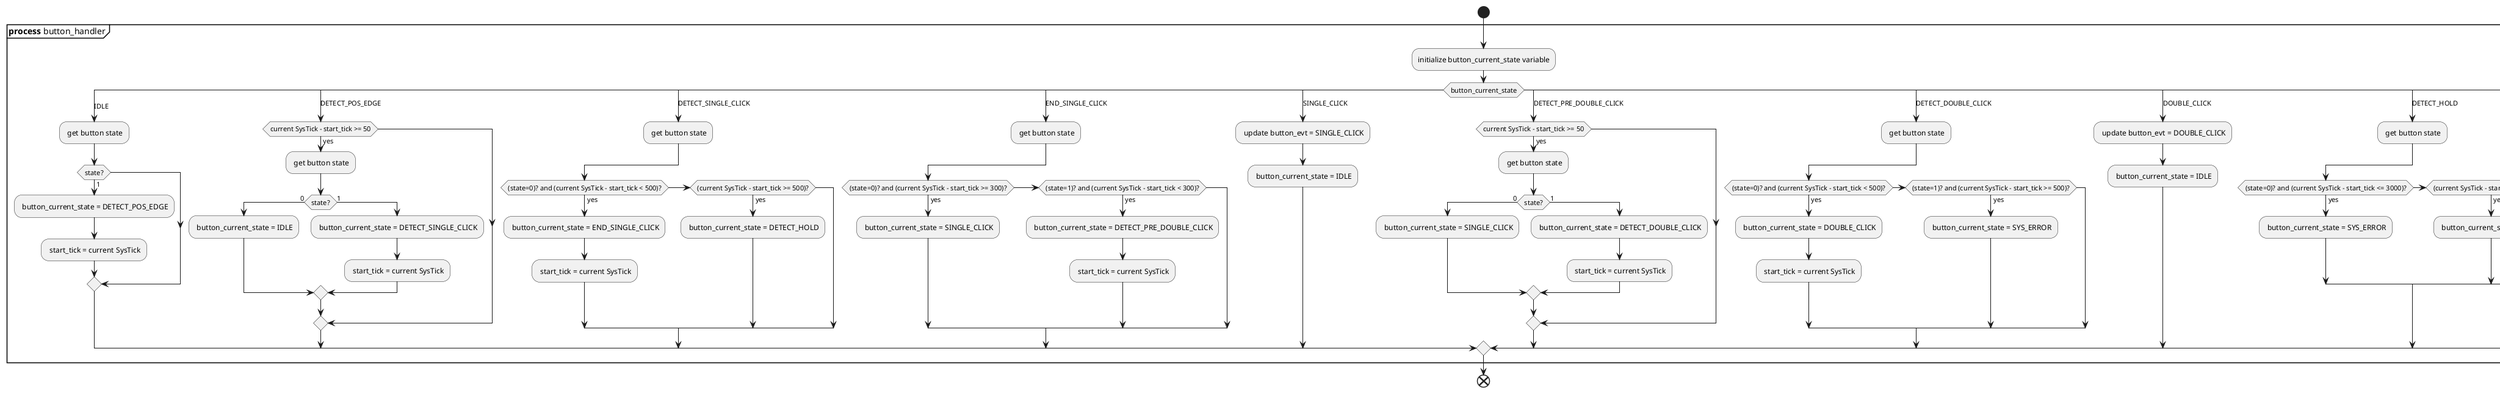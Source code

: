 @startuml
start
partition "**process** button_handler" {
  :initialize button_current_state variable;
  switch (button_current_state)
  case (IDLE)
    : get button state;
    if (state?) then (1)
    : button_current_state = DETECT_POS_EDGE;
    : start_tick = current SysTick;
    endif;

  case (DETECT_POS_EDGE)
    if (current SysTick - start_tick >= 50) then (yes)
      : get button state;
      if (state?) then (0)
        : button_current_state = IDLE;
      else (1)
        : button_current_state = DETECT_SINGLE_CLICK;
        : start_tick = current SysTick;
      endif
    endif

  case (DETECT_SINGLE_CLICK)
    : get button state;
    if ((state=0)? and (current SysTick - start_tick < 500)?) then (yes)
      : button_current_state = END_SINGLE_CLICK;
      : start_tick = current SysTick;
    elseif ((current SysTick - start_tick >= 500)?) then (yes)
      : button_current_state = DETECT_HOLD;
    endif

  case (END_SINGLE_CLICK)
    : get button state;
    if ((state=0)? and (current SysTick - start_tick >= 300)?) then (yes)
      : button_current_state = SINGLE_CLICK;
    elseif ((state=1)? and (current SysTick - start_tick < 300)?) then (yes)
      : button_current_state = DETECT_PRE_DOUBLE_CLICK;
      : start_tick = current SysTick;
    endif

  case (SINGLE_CLICK)
    : update button_evt = SINGLE_CLICK;
    : button_current_state = IDLE;

  case (DETECT_PRE_DOUBLE_CLICK)
    if (current SysTick - start_tick >= 50) then (yes)
      : get button state;
      if (state?) then (0)
        : button_current_state = SINGLE_CLICK;
      else (1)
        : button_current_state = DETECT_DOUBLE_CLICK;
        : start_tick = current SysTick;
      endif
    endif

  case (DETECT_DOUBLE_CLICK)
    : get button state;
    if ((state=0)? and (current SysTick - start_tick < 500)?) then (yes)
      : button_current_state = DOUBLE_CLICK;
      : start_tick = current SysTick;
    elseif ((state=1)? and (current SysTick - start_tick >= 500)?) then (yes)
      : button_current_state = SYS_ERROR;
    endif

  case (DOUBLE_CLICK)
    : update button_evt = DOUBLE_CLICK;
    : button_current_state = IDLE;

  case (DETECT_HOLD)
    : get button state;
    if ((state=0)? and (current SysTick - start_tick <= 3000)?) then (yes)
      : button_current_state = SYS_ERROR;
    elseif ((current SysTick - start_tick <= 3000)?) then (yes)
      : button_current_state = HOLD;
    endif

  case (HOLD)
    : update button_evt = HOLD;
    : get button state;
    if ((state=0)?) then (yes)
      : button_current_state = DETECT_RELEASE;
      : start_tick = current SysTick;
    endif

  case (DETECT_RELEASE)
    : update button_evt = RELEASE;
    : button_current_state = IDLE;

  case (SYS_ERROR)
    : update button_evt = ERROR;
    : button_current_state = IDLE;

  endswitch
}
end
@enduml